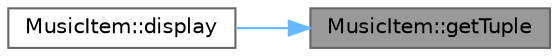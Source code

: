 digraph "MusicItem::getTuple"
{
 // LATEX_PDF_SIZE
  bgcolor="transparent";
  edge [fontname=Helvetica,fontsize=10,labelfontname=Helvetica,labelfontsize=10];
  node [fontname=Helvetica,fontsize=10,shape=box,height=0.2,width=0.4];
  rankdir="RL";
  Node1 [id="Node000001",label="MusicItem::getTuple",height=0.2,width=0.4,color="gray40", fillcolor="grey60", style="filled", fontcolor="black",tooltip="Lấy một vector chứa các giá trị của các thuộc tính của mặt hàng, dùng để hiển thị trong bảng."];
  Node1 -> Node2 [id="edge1_Node000001_Node000002",dir="back",color="steelblue1",style="solid",tooltip=" "];
  Node2 [id="Node000002",label="MusicItem::display",height=0.2,width=0.4,color="grey40", fillcolor="white", style="filled",URL="$class_music_item.html#ae8a82175f4ac8d3d95f035cce843c9d7",tooltip="Hiển thị thông tin của mặt hàng dưới dạng bảng."];
}
